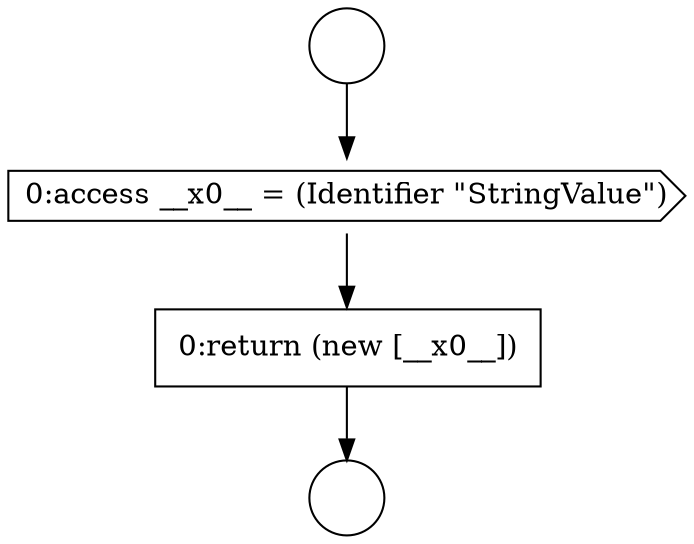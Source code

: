 digraph {
  node3053 [shape=circle label=" " color="black" fillcolor="white" style=filled]
  node3055 [shape=cds, label=<<font color="black">0:access __x0__ = (Identifier &quot;StringValue&quot;)</font>> color="black" fillcolor="white" style=filled]
  node3056 [shape=none, margin=0, label=<<font color="black">
    <table border="0" cellborder="1" cellspacing="0" cellpadding="10">
      <tr><td align="left">0:return (new [__x0__])</td></tr>
    </table>
  </font>> color="black" fillcolor="white" style=filled]
  node3054 [shape=circle label=" " color="black" fillcolor="white" style=filled]
  node3053 -> node3055 [ color="black"]
  node3055 -> node3056 [ color="black"]
  node3056 -> node3054 [ color="black"]
}
